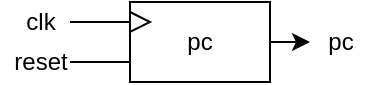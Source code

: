 <mxfile version="13.2.6" type="device"><diagram id="wD7kNdU9heDPrTbBSjgD" name="Page-1"><mxGraphModel dx="1262" dy="685" grid="1" gridSize="10" guides="1" tooltips="1" connect="1" arrows="1" fold="1" page="1" pageScale="1" pageWidth="827" pageHeight="1169" math="0" shadow="0"><root><mxCell id="0"/><mxCell id="1" parent="0"/><mxCell id="lm2nZySYWoyNew9QFPpJ-10" style="edgeStyle=orthogonalEdgeStyle;rounded=0;orthogonalLoop=1;jettySize=auto;html=1;exitX=1;exitY=0.5;exitDx=0;exitDy=0;" edge="1" parent="1" source="lm2nZySYWoyNew9QFPpJ-1"><mxGeometry relative="1" as="geometry"><mxPoint x="440" y="340" as="targetPoint"/></mxGeometry></mxCell><mxCell id="lm2nZySYWoyNew9QFPpJ-1" value="pc" style="rounded=0;whiteSpace=wrap;html=1;" vertex="1" parent="1"><mxGeometry x="350" y="320" width="70" height="40" as="geometry"/></mxCell><mxCell id="lm2nZySYWoyNew9QFPpJ-2" value="" style="endArrow=none;html=1;" edge="1" parent="1"><mxGeometry width="50" height="50" relative="1" as="geometry"><mxPoint x="320" y="330" as="sourcePoint"/><mxPoint x="350" y="330" as="targetPoint"/></mxGeometry></mxCell><mxCell id="lm2nZySYWoyNew9QFPpJ-4" value="clk" style="text;html=1;align=center;verticalAlign=middle;resizable=0;points=[];autosize=1;" vertex="1" parent="1"><mxGeometry x="290" y="320" width="30" height="20" as="geometry"/></mxCell><mxCell id="lm2nZySYWoyNew9QFPpJ-5" value="" style="triangle;whiteSpace=wrap;html=1;" vertex="1" parent="1"><mxGeometry x="350" y="325" width="10" height="10" as="geometry"/></mxCell><mxCell id="lm2nZySYWoyNew9QFPpJ-6" value="" style="endArrow=none;html=1;entryX=0;entryY=0.75;entryDx=0;entryDy=0;" edge="1" parent="1" target="lm2nZySYWoyNew9QFPpJ-1"><mxGeometry width="50" height="50" relative="1" as="geometry"><mxPoint x="320" y="350" as="sourcePoint"/><mxPoint x="440" y="330" as="targetPoint"/></mxGeometry></mxCell><mxCell id="lm2nZySYWoyNew9QFPpJ-7" value="reset" style="text;html=1;align=center;verticalAlign=middle;resizable=0;points=[];autosize=1;" vertex="1" parent="1"><mxGeometry x="285" y="340" width="40" height="20" as="geometry"/></mxCell><mxCell id="lm2nZySYWoyNew9QFPpJ-11" value="pc" style="text;html=1;align=center;verticalAlign=middle;resizable=0;points=[];autosize=1;" vertex="1" parent="1"><mxGeometry x="440" y="330" width="30" height="20" as="geometry"/></mxCell></root></mxGraphModel></diagram></mxfile>